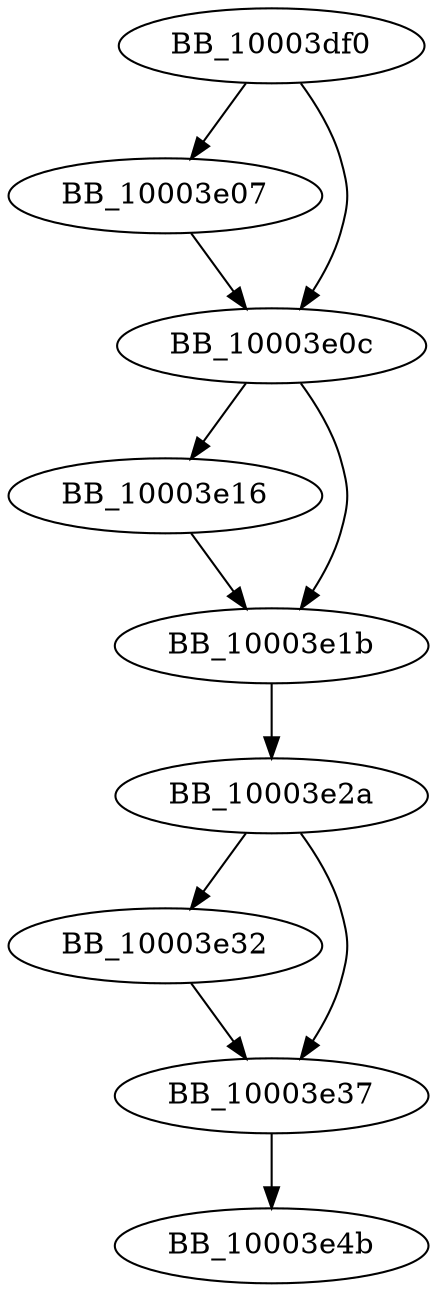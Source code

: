 DiGraph sub_10003DF0{
BB_10003df0->BB_10003e07
BB_10003df0->BB_10003e0c
BB_10003e07->BB_10003e0c
BB_10003e0c->BB_10003e16
BB_10003e0c->BB_10003e1b
BB_10003e16->BB_10003e1b
BB_10003e1b->BB_10003e2a
BB_10003e2a->BB_10003e32
BB_10003e2a->BB_10003e37
BB_10003e32->BB_10003e37
BB_10003e37->BB_10003e4b
}
